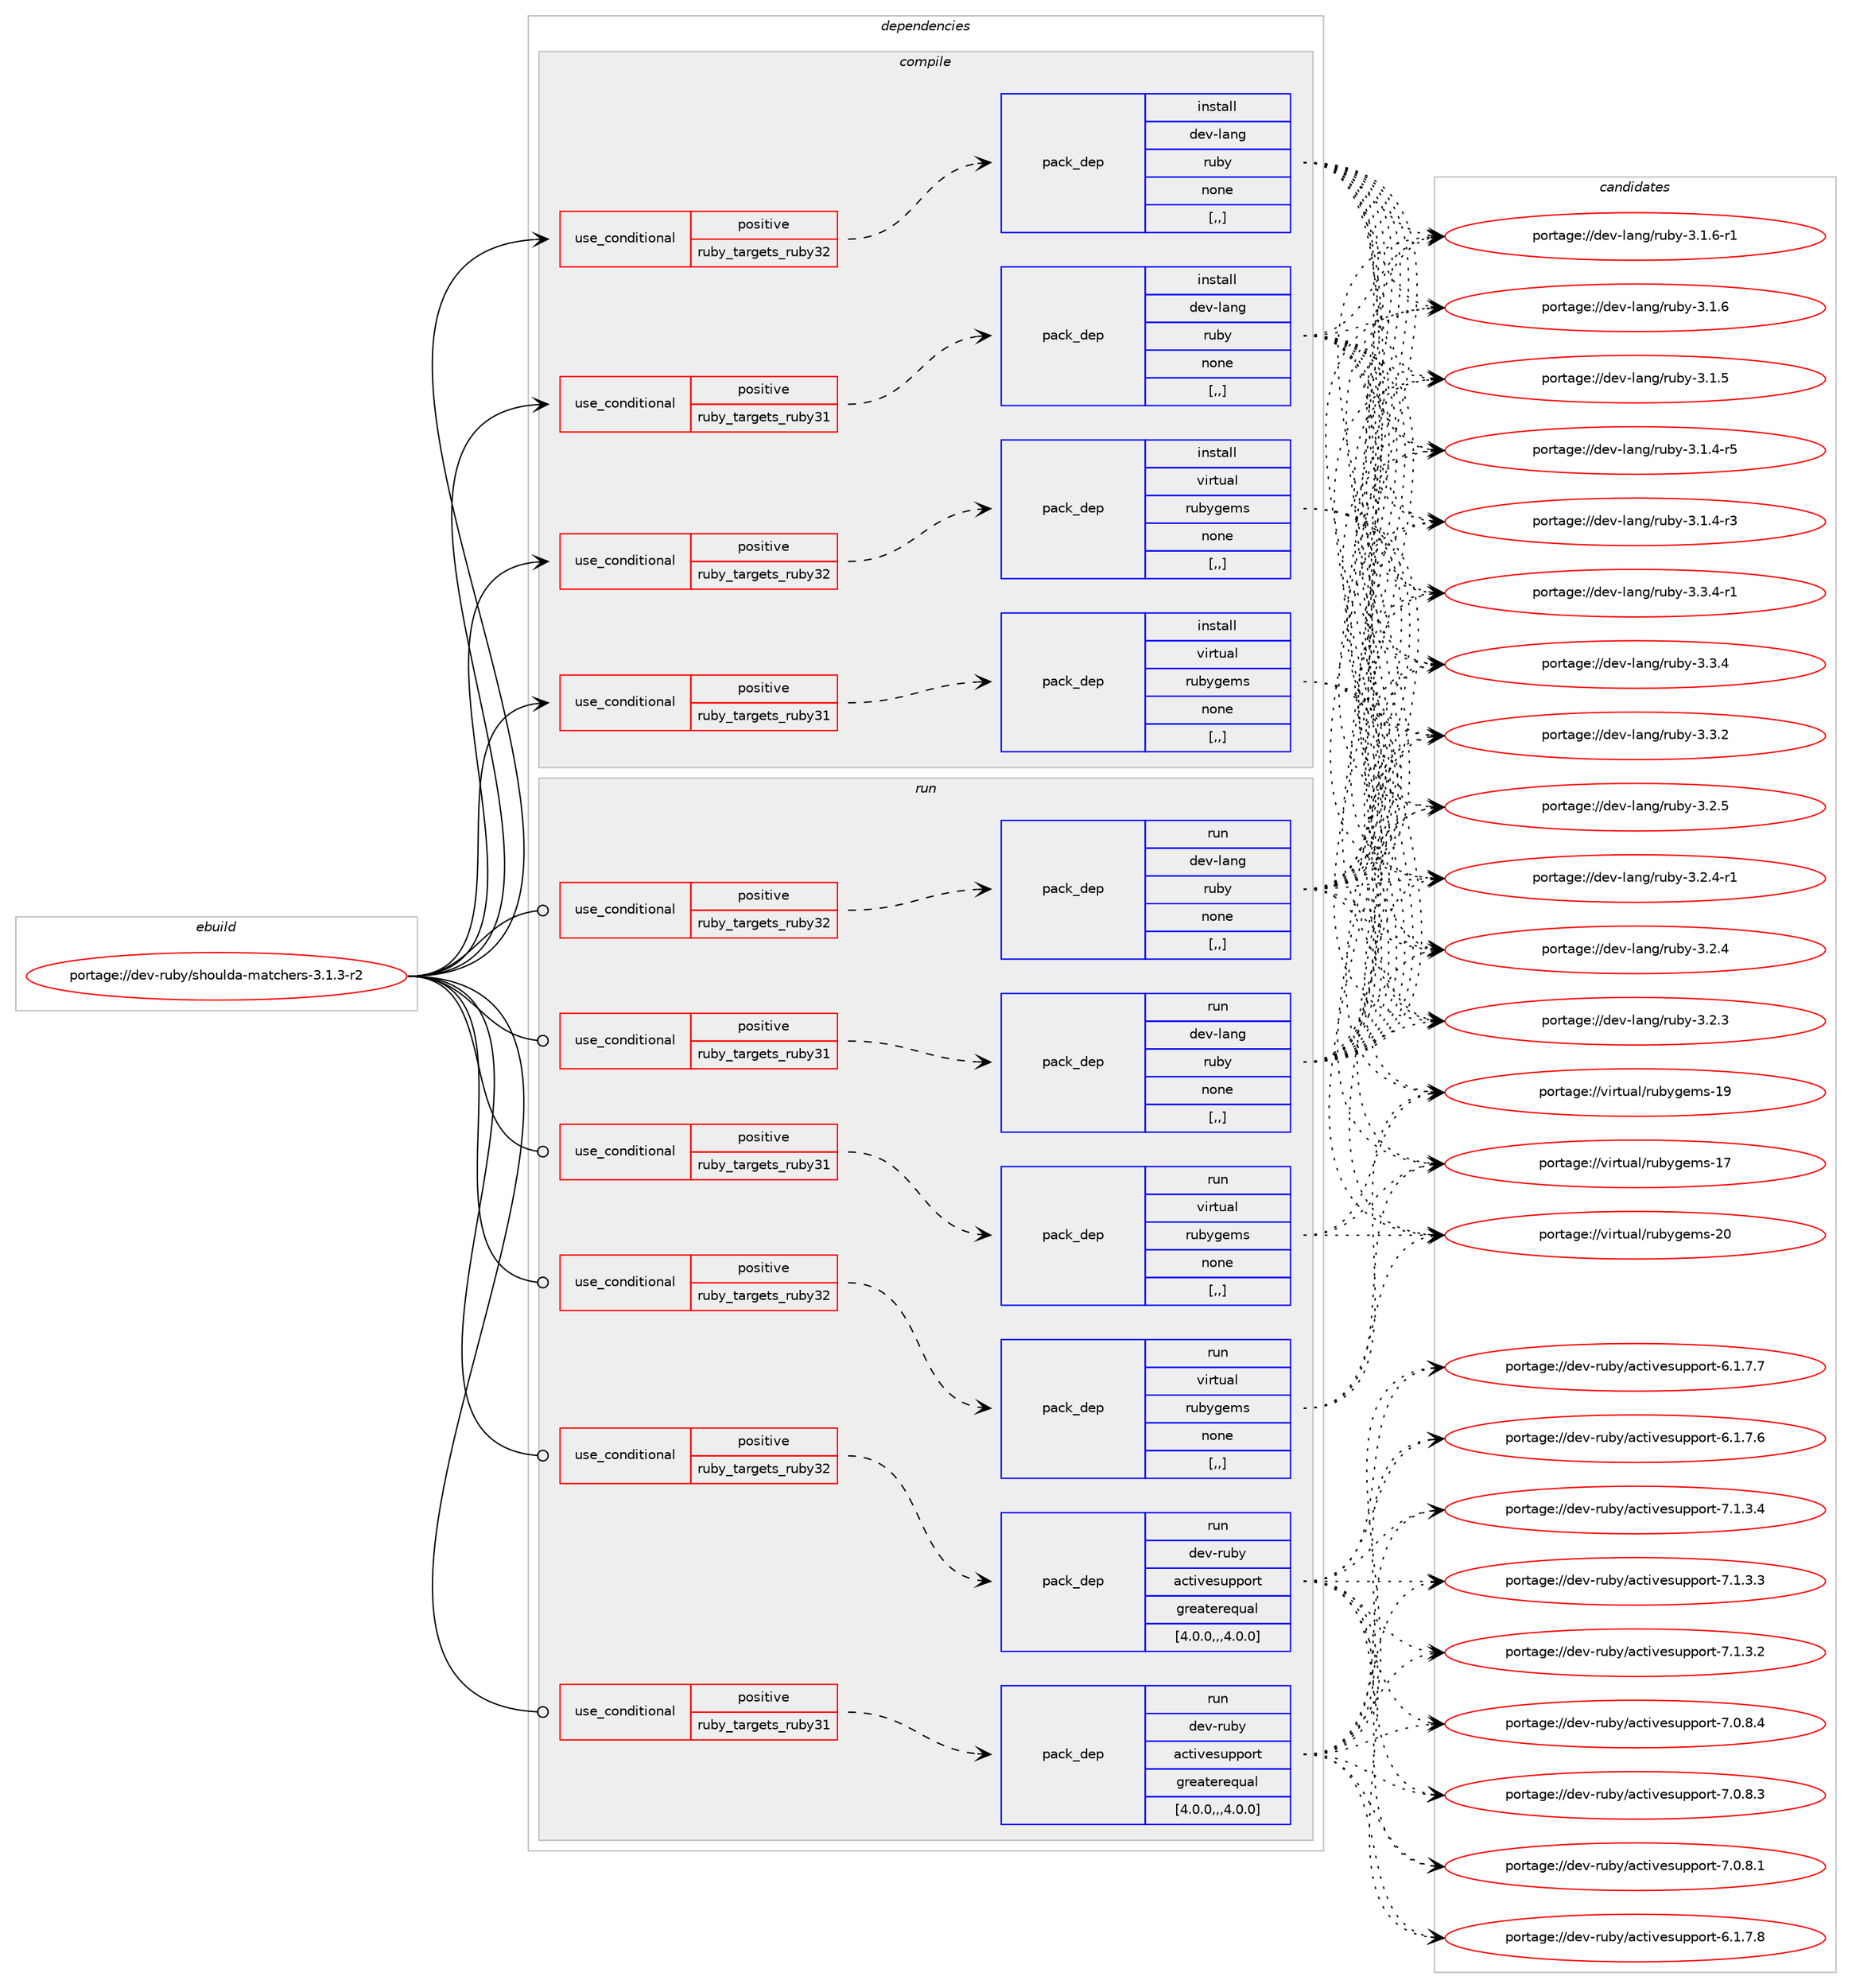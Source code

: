 digraph prolog {

# *************
# Graph options
# *************

newrank=true;
concentrate=true;
compound=true;
graph [rankdir=LR,fontname=Helvetica,fontsize=10,ranksep=1.5];#, ranksep=2.5, nodesep=0.2];
edge  [arrowhead=vee];
node  [fontname=Helvetica,fontsize=10];

# **********
# The ebuild
# **********

subgraph cluster_leftcol {
color=gray;
label=<<i>ebuild</i>>;
id [label="portage://dev-ruby/shoulda-matchers-3.1.3-r2", color=red, width=4, href="../dev-ruby/shoulda-matchers-3.1.3-r2.svg"];
}

# ****************
# The dependencies
# ****************

subgraph cluster_midcol {
color=gray;
label=<<i>dependencies</i>>;
subgraph cluster_compile {
fillcolor="#eeeeee";
style=filled;
label=<<i>compile</i>>;
subgraph cond56594 {
dependency203256 [label=<<TABLE BORDER="0" CELLBORDER="1" CELLSPACING="0" CELLPADDING="4"><TR><TD ROWSPAN="3" CELLPADDING="10">use_conditional</TD></TR><TR><TD>positive</TD></TR><TR><TD>ruby_targets_ruby31</TD></TR></TABLE>>, shape=none, color=red];
subgraph pack145277 {
dependency203257 [label=<<TABLE BORDER="0" CELLBORDER="1" CELLSPACING="0" CELLPADDING="4" WIDTH="220"><TR><TD ROWSPAN="6" CELLPADDING="30">pack_dep</TD></TR><TR><TD WIDTH="110">install</TD></TR><TR><TD>dev-lang</TD></TR><TR><TD>ruby</TD></TR><TR><TD>none</TD></TR><TR><TD>[,,]</TD></TR></TABLE>>, shape=none, color=blue];
}
dependency203256:e -> dependency203257:w [weight=20,style="dashed",arrowhead="vee"];
}
id:e -> dependency203256:w [weight=20,style="solid",arrowhead="vee"];
subgraph cond56595 {
dependency203258 [label=<<TABLE BORDER="0" CELLBORDER="1" CELLSPACING="0" CELLPADDING="4"><TR><TD ROWSPAN="3" CELLPADDING="10">use_conditional</TD></TR><TR><TD>positive</TD></TR><TR><TD>ruby_targets_ruby31</TD></TR></TABLE>>, shape=none, color=red];
subgraph pack145278 {
dependency203259 [label=<<TABLE BORDER="0" CELLBORDER="1" CELLSPACING="0" CELLPADDING="4" WIDTH="220"><TR><TD ROWSPAN="6" CELLPADDING="30">pack_dep</TD></TR><TR><TD WIDTH="110">install</TD></TR><TR><TD>virtual</TD></TR><TR><TD>rubygems</TD></TR><TR><TD>none</TD></TR><TR><TD>[,,]</TD></TR></TABLE>>, shape=none, color=blue];
}
dependency203258:e -> dependency203259:w [weight=20,style="dashed",arrowhead="vee"];
}
id:e -> dependency203258:w [weight=20,style="solid",arrowhead="vee"];
subgraph cond56596 {
dependency203260 [label=<<TABLE BORDER="0" CELLBORDER="1" CELLSPACING="0" CELLPADDING="4"><TR><TD ROWSPAN="3" CELLPADDING="10">use_conditional</TD></TR><TR><TD>positive</TD></TR><TR><TD>ruby_targets_ruby32</TD></TR></TABLE>>, shape=none, color=red];
subgraph pack145279 {
dependency203261 [label=<<TABLE BORDER="0" CELLBORDER="1" CELLSPACING="0" CELLPADDING="4" WIDTH="220"><TR><TD ROWSPAN="6" CELLPADDING="30">pack_dep</TD></TR><TR><TD WIDTH="110">install</TD></TR><TR><TD>dev-lang</TD></TR><TR><TD>ruby</TD></TR><TR><TD>none</TD></TR><TR><TD>[,,]</TD></TR></TABLE>>, shape=none, color=blue];
}
dependency203260:e -> dependency203261:w [weight=20,style="dashed",arrowhead="vee"];
}
id:e -> dependency203260:w [weight=20,style="solid",arrowhead="vee"];
subgraph cond56597 {
dependency203262 [label=<<TABLE BORDER="0" CELLBORDER="1" CELLSPACING="0" CELLPADDING="4"><TR><TD ROWSPAN="3" CELLPADDING="10">use_conditional</TD></TR><TR><TD>positive</TD></TR><TR><TD>ruby_targets_ruby32</TD></TR></TABLE>>, shape=none, color=red];
subgraph pack145280 {
dependency203263 [label=<<TABLE BORDER="0" CELLBORDER="1" CELLSPACING="0" CELLPADDING="4" WIDTH="220"><TR><TD ROWSPAN="6" CELLPADDING="30">pack_dep</TD></TR><TR><TD WIDTH="110">install</TD></TR><TR><TD>virtual</TD></TR><TR><TD>rubygems</TD></TR><TR><TD>none</TD></TR><TR><TD>[,,]</TD></TR></TABLE>>, shape=none, color=blue];
}
dependency203262:e -> dependency203263:w [weight=20,style="dashed",arrowhead="vee"];
}
id:e -> dependency203262:w [weight=20,style="solid",arrowhead="vee"];
}
subgraph cluster_compileandrun {
fillcolor="#eeeeee";
style=filled;
label=<<i>compile and run</i>>;
}
subgraph cluster_run {
fillcolor="#eeeeee";
style=filled;
label=<<i>run</i>>;
subgraph cond56598 {
dependency203264 [label=<<TABLE BORDER="0" CELLBORDER="1" CELLSPACING="0" CELLPADDING="4"><TR><TD ROWSPAN="3" CELLPADDING="10">use_conditional</TD></TR><TR><TD>positive</TD></TR><TR><TD>ruby_targets_ruby31</TD></TR></TABLE>>, shape=none, color=red];
subgraph pack145281 {
dependency203265 [label=<<TABLE BORDER="0" CELLBORDER="1" CELLSPACING="0" CELLPADDING="4" WIDTH="220"><TR><TD ROWSPAN="6" CELLPADDING="30">pack_dep</TD></TR><TR><TD WIDTH="110">run</TD></TR><TR><TD>dev-lang</TD></TR><TR><TD>ruby</TD></TR><TR><TD>none</TD></TR><TR><TD>[,,]</TD></TR></TABLE>>, shape=none, color=blue];
}
dependency203264:e -> dependency203265:w [weight=20,style="dashed",arrowhead="vee"];
}
id:e -> dependency203264:w [weight=20,style="solid",arrowhead="odot"];
subgraph cond56599 {
dependency203266 [label=<<TABLE BORDER="0" CELLBORDER="1" CELLSPACING="0" CELLPADDING="4"><TR><TD ROWSPAN="3" CELLPADDING="10">use_conditional</TD></TR><TR><TD>positive</TD></TR><TR><TD>ruby_targets_ruby31</TD></TR></TABLE>>, shape=none, color=red];
subgraph pack145282 {
dependency203267 [label=<<TABLE BORDER="0" CELLBORDER="1" CELLSPACING="0" CELLPADDING="4" WIDTH="220"><TR><TD ROWSPAN="6" CELLPADDING="30">pack_dep</TD></TR><TR><TD WIDTH="110">run</TD></TR><TR><TD>dev-ruby</TD></TR><TR><TD>activesupport</TD></TR><TR><TD>greaterequal</TD></TR><TR><TD>[4.0.0,,,4.0.0]</TD></TR></TABLE>>, shape=none, color=blue];
}
dependency203266:e -> dependency203267:w [weight=20,style="dashed",arrowhead="vee"];
}
id:e -> dependency203266:w [weight=20,style="solid",arrowhead="odot"];
subgraph cond56600 {
dependency203268 [label=<<TABLE BORDER="0" CELLBORDER="1" CELLSPACING="0" CELLPADDING="4"><TR><TD ROWSPAN="3" CELLPADDING="10">use_conditional</TD></TR><TR><TD>positive</TD></TR><TR><TD>ruby_targets_ruby31</TD></TR></TABLE>>, shape=none, color=red];
subgraph pack145283 {
dependency203269 [label=<<TABLE BORDER="0" CELLBORDER="1" CELLSPACING="0" CELLPADDING="4" WIDTH="220"><TR><TD ROWSPAN="6" CELLPADDING="30">pack_dep</TD></TR><TR><TD WIDTH="110">run</TD></TR><TR><TD>virtual</TD></TR><TR><TD>rubygems</TD></TR><TR><TD>none</TD></TR><TR><TD>[,,]</TD></TR></TABLE>>, shape=none, color=blue];
}
dependency203268:e -> dependency203269:w [weight=20,style="dashed",arrowhead="vee"];
}
id:e -> dependency203268:w [weight=20,style="solid",arrowhead="odot"];
subgraph cond56601 {
dependency203270 [label=<<TABLE BORDER="0" CELLBORDER="1" CELLSPACING="0" CELLPADDING="4"><TR><TD ROWSPAN="3" CELLPADDING="10">use_conditional</TD></TR><TR><TD>positive</TD></TR><TR><TD>ruby_targets_ruby32</TD></TR></TABLE>>, shape=none, color=red];
subgraph pack145284 {
dependency203271 [label=<<TABLE BORDER="0" CELLBORDER="1" CELLSPACING="0" CELLPADDING="4" WIDTH="220"><TR><TD ROWSPAN="6" CELLPADDING="30">pack_dep</TD></TR><TR><TD WIDTH="110">run</TD></TR><TR><TD>dev-lang</TD></TR><TR><TD>ruby</TD></TR><TR><TD>none</TD></TR><TR><TD>[,,]</TD></TR></TABLE>>, shape=none, color=blue];
}
dependency203270:e -> dependency203271:w [weight=20,style="dashed",arrowhead="vee"];
}
id:e -> dependency203270:w [weight=20,style="solid",arrowhead="odot"];
subgraph cond56602 {
dependency203272 [label=<<TABLE BORDER="0" CELLBORDER="1" CELLSPACING="0" CELLPADDING="4"><TR><TD ROWSPAN="3" CELLPADDING="10">use_conditional</TD></TR><TR><TD>positive</TD></TR><TR><TD>ruby_targets_ruby32</TD></TR></TABLE>>, shape=none, color=red];
subgraph pack145285 {
dependency203273 [label=<<TABLE BORDER="0" CELLBORDER="1" CELLSPACING="0" CELLPADDING="4" WIDTH="220"><TR><TD ROWSPAN="6" CELLPADDING="30">pack_dep</TD></TR><TR><TD WIDTH="110">run</TD></TR><TR><TD>dev-ruby</TD></TR><TR><TD>activesupport</TD></TR><TR><TD>greaterequal</TD></TR><TR><TD>[4.0.0,,,4.0.0]</TD></TR></TABLE>>, shape=none, color=blue];
}
dependency203272:e -> dependency203273:w [weight=20,style="dashed",arrowhead="vee"];
}
id:e -> dependency203272:w [weight=20,style="solid",arrowhead="odot"];
subgraph cond56603 {
dependency203274 [label=<<TABLE BORDER="0" CELLBORDER="1" CELLSPACING="0" CELLPADDING="4"><TR><TD ROWSPAN="3" CELLPADDING="10">use_conditional</TD></TR><TR><TD>positive</TD></TR><TR><TD>ruby_targets_ruby32</TD></TR></TABLE>>, shape=none, color=red];
subgraph pack145286 {
dependency203275 [label=<<TABLE BORDER="0" CELLBORDER="1" CELLSPACING="0" CELLPADDING="4" WIDTH="220"><TR><TD ROWSPAN="6" CELLPADDING="30">pack_dep</TD></TR><TR><TD WIDTH="110">run</TD></TR><TR><TD>virtual</TD></TR><TR><TD>rubygems</TD></TR><TR><TD>none</TD></TR><TR><TD>[,,]</TD></TR></TABLE>>, shape=none, color=blue];
}
dependency203274:e -> dependency203275:w [weight=20,style="dashed",arrowhead="vee"];
}
id:e -> dependency203274:w [weight=20,style="solid",arrowhead="odot"];
}
}

# **************
# The candidates
# **************

subgraph cluster_choices {
rank=same;
color=gray;
label=<<i>candidates</i>>;

subgraph choice145277 {
color=black;
nodesep=1;
choice100101118451089711010347114117981214551465146524511449 [label="portage://dev-lang/ruby-3.3.4-r1", color=red, width=4,href="../dev-lang/ruby-3.3.4-r1.svg"];
choice10010111845108971101034711411798121455146514652 [label="portage://dev-lang/ruby-3.3.4", color=red, width=4,href="../dev-lang/ruby-3.3.4.svg"];
choice10010111845108971101034711411798121455146514650 [label="portage://dev-lang/ruby-3.3.2", color=red, width=4,href="../dev-lang/ruby-3.3.2.svg"];
choice10010111845108971101034711411798121455146504653 [label="portage://dev-lang/ruby-3.2.5", color=red, width=4,href="../dev-lang/ruby-3.2.5.svg"];
choice100101118451089711010347114117981214551465046524511449 [label="portage://dev-lang/ruby-3.2.4-r1", color=red, width=4,href="../dev-lang/ruby-3.2.4-r1.svg"];
choice10010111845108971101034711411798121455146504652 [label="portage://dev-lang/ruby-3.2.4", color=red, width=4,href="../dev-lang/ruby-3.2.4.svg"];
choice10010111845108971101034711411798121455146504651 [label="portage://dev-lang/ruby-3.2.3", color=red, width=4,href="../dev-lang/ruby-3.2.3.svg"];
choice100101118451089711010347114117981214551464946544511449 [label="portage://dev-lang/ruby-3.1.6-r1", color=red, width=4,href="../dev-lang/ruby-3.1.6-r1.svg"];
choice10010111845108971101034711411798121455146494654 [label="portage://dev-lang/ruby-3.1.6", color=red, width=4,href="../dev-lang/ruby-3.1.6.svg"];
choice10010111845108971101034711411798121455146494653 [label="portage://dev-lang/ruby-3.1.5", color=red, width=4,href="../dev-lang/ruby-3.1.5.svg"];
choice100101118451089711010347114117981214551464946524511453 [label="portage://dev-lang/ruby-3.1.4-r5", color=red, width=4,href="../dev-lang/ruby-3.1.4-r5.svg"];
choice100101118451089711010347114117981214551464946524511451 [label="portage://dev-lang/ruby-3.1.4-r3", color=red, width=4,href="../dev-lang/ruby-3.1.4-r3.svg"];
dependency203257:e -> choice100101118451089711010347114117981214551465146524511449:w [style=dotted,weight="100"];
dependency203257:e -> choice10010111845108971101034711411798121455146514652:w [style=dotted,weight="100"];
dependency203257:e -> choice10010111845108971101034711411798121455146514650:w [style=dotted,weight="100"];
dependency203257:e -> choice10010111845108971101034711411798121455146504653:w [style=dotted,weight="100"];
dependency203257:e -> choice100101118451089711010347114117981214551465046524511449:w [style=dotted,weight="100"];
dependency203257:e -> choice10010111845108971101034711411798121455146504652:w [style=dotted,weight="100"];
dependency203257:e -> choice10010111845108971101034711411798121455146504651:w [style=dotted,weight="100"];
dependency203257:e -> choice100101118451089711010347114117981214551464946544511449:w [style=dotted,weight="100"];
dependency203257:e -> choice10010111845108971101034711411798121455146494654:w [style=dotted,weight="100"];
dependency203257:e -> choice10010111845108971101034711411798121455146494653:w [style=dotted,weight="100"];
dependency203257:e -> choice100101118451089711010347114117981214551464946524511453:w [style=dotted,weight="100"];
dependency203257:e -> choice100101118451089711010347114117981214551464946524511451:w [style=dotted,weight="100"];
}
subgraph choice145278 {
color=black;
nodesep=1;
choice118105114116117971084711411798121103101109115455048 [label="portage://virtual/rubygems-20", color=red, width=4,href="../virtual/rubygems-20.svg"];
choice118105114116117971084711411798121103101109115454957 [label="portage://virtual/rubygems-19", color=red, width=4,href="../virtual/rubygems-19.svg"];
choice118105114116117971084711411798121103101109115454955 [label="portage://virtual/rubygems-17", color=red, width=4,href="../virtual/rubygems-17.svg"];
dependency203259:e -> choice118105114116117971084711411798121103101109115455048:w [style=dotted,weight="100"];
dependency203259:e -> choice118105114116117971084711411798121103101109115454957:w [style=dotted,weight="100"];
dependency203259:e -> choice118105114116117971084711411798121103101109115454955:w [style=dotted,weight="100"];
}
subgraph choice145279 {
color=black;
nodesep=1;
choice100101118451089711010347114117981214551465146524511449 [label="portage://dev-lang/ruby-3.3.4-r1", color=red, width=4,href="../dev-lang/ruby-3.3.4-r1.svg"];
choice10010111845108971101034711411798121455146514652 [label="portage://dev-lang/ruby-3.3.4", color=red, width=4,href="../dev-lang/ruby-3.3.4.svg"];
choice10010111845108971101034711411798121455146514650 [label="portage://dev-lang/ruby-3.3.2", color=red, width=4,href="../dev-lang/ruby-3.3.2.svg"];
choice10010111845108971101034711411798121455146504653 [label="portage://dev-lang/ruby-3.2.5", color=red, width=4,href="../dev-lang/ruby-3.2.5.svg"];
choice100101118451089711010347114117981214551465046524511449 [label="portage://dev-lang/ruby-3.2.4-r1", color=red, width=4,href="../dev-lang/ruby-3.2.4-r1.svg"];
choice10010111845108971101034711411798121455146504652 [label="portage://dev-lang/ruby-3.2.4", color=red, width=4,href="../dev-lang/ruby-3.2.4.svg"];
choice10010111845108971101034711411798121455146504651 [label="portage://dev-lang/ruby-3.2.3", color=red, width=4,href="../dev-lang/ruby-3.2.3.svg"];
choice100101118451089711010347114117981214551464946544511449 [label="portage://dev-lang/ruby-3.1.6-r1", color=red, width=4,href="../dev-lang/ruby-3.1.6-r1.svg"];
choice10010111845108971101034711411798121455146494654 [label="portage://dev-lang/ruby-3.1.6", color=red, width=4,href="../dev-lang/ruby-3.1.6.svg"];
choice10010111845108971101034711411798121455146494653 [label="portage://dev-lang/ruby-3.1.5", color=red, width=4,href="../dev-lang/ruby-3.1.5.svg"];
choice100101118451089711010347114117981214551464946524511453 [label="portage://dev-lang/ruby-3.1.4-r5", color=red, width=4,href="../dev-lang/ruby-3.1.4-r5.svg"];
choice100101118451089711010347114117981214551464946524511451 [label="portage://dev-lang/ruby-3.1.4-r3", color=red, width=4,href="../dev-lang/ruby-3.1.4-r3.svg"];
dependency203261:e -> choice100101118451089711010347114117981214551465146524511449:w [style=dotted,weight="100"];
dependency203261:e -> choice10010111845108971101034711411798121455146514652:w [style=dotted,weight="100"];
dependency203261:e -> choice10010111845108971101034711411798121455146514650:w [style=dotted,weight="100"];
dependency203261:e -> choice10010111845108971101034711411798121455146504653:w [style=dotted,weight="100"];
dependency203261:e -> choice100101118451089711010347114117981214551465046524511449:w [style=dotted,weight="100"];
dependency203261:e -> choice10010111845108971101034711411798121455146504652:w [style=dotted,weight="100"];
dependency203261:e -> choice10010111845108971101034711411798121455146504651:w [style=dotted,weight="100"];
dependency203261:e -> choice100101118451089711010347114117981214551464946544511449:w [style=dotted,weight="100"];
dependency203261:e -> choice10010111845108971101034711411798121455146494654:w [style=dotted,weight="100"];
dependency203261:e -> choice10010111845108971101034711411798121455146494653:w [style=dotted,weight="100"];
dependency203261:e -> choice100101118451089711010347114117981214551464946524511453:w [style=dotted,weight="100"];
dependency203261:e -> choice100101118451089711010347114117981214551464946524511451:w [style=dotted,weight="100"];
}
subgraph choice145280 {
color=black;
nodesep=1;
choice118105114116117971084711411798121103101109115455048 [label="portage://virtual/rubygems-20", color=red, width=4,href="../virtual/rubygems-20.svg"];
choice118105114116117971084711411798121103101109115454957 [label="portage://virtual/rubygems-19", color=red, width=4,href="../virtual/rubygems-19.svg"];
choice118105114116117971084711411798121103101109115454955 [label="portage://virtual/rubygems-17", color=red, width=4,href="../virtual/rubygems-17.svg"];
dependency203263:e -> choice118105114116117971084711411798121103101109115455048:w [style=dotted,weight="100"];
dependency203263:e -> choice118105114116117971084711411798121103101109115454957:w [style=dotted,weight="100"];
dependency203263:e -> choice118105114116117971084711411798121103101109115454955:w [style=dotted,weight="100"];
}
subgraph choice145281 {
color=black;
nodesep=1;
choice100101118451089711010347114117981214551465146524511449 [label="portage://dev-lang/ruby-3.3.4-r1", color=red, width=4,href="../dev-lang/ruby-3.3.4-r1.svg"];
choice10010111845108971101034711411798121455146514652 [label="portage://dev-lang/ruby-3.3.4", color=red, width=4,href="../dev-lang/ruby-3.3.4.svg"];
choice10010111845108971101034711411798121455146514650 [label="portage://dev-lang/ruby-3.3.2", color=red, width=4,href="../dev-lang/ruby-3.3.2.svg"];
choice10010111845108971101034711411798121455146504653 [label="portage://dev-lang/ruby-3.2.5", color=red, width=4,href="../dev-lang/ruby-3.2.5.svg"];
choice100101118451089711010347114117981214551465046524511449 [label="portage://dev-lang/ruby-3.2.4-r1", color=red, width=4,href="../dev-lang/ruby-3.2.4-r1.svg"];
choice10010111845108971101034711411798121455146504652 [label="portage://dev-lang/ruby-3.2.4", color=red, width=4,href="../dev-lang/ruby-3.2.4.svg"];
choice10010111845108971101034711411798121455146504651 [label="portage://dev-lang/ruby-3.2.3", color=red, width=4,href="../dev-lang/ruby-3.2.3.svg"];
choice100101118451089711010347114117981214551464946544511449 [label="portage://dev-lang/ruby-3.1.6-r1", color=red, width=4,href="../dev-lang/ruby-3.1.6-r1.svg"];
choice10010111845108971101034711411798121455146494654 [label="portage://dev-lang/ruby-3.1.6", color=red, width=4,href="../dev-lang/ruby-3.1.6.svg"];
choice10010111845108971101034711411798121455146494653 [label="portage://dev-lang/ruby-3.1.5", color=red, width=4,href="../dev-lang/ruby-3.1.5.svg"];
choice100101118451089711010347114117981214551464946524511453 [label="portage://dev-lang/ruby-3.1.4-r5", color=red, width=4,href="../dev-lang/ruby-3.1.4-r5.svg"];
choice100101118451089711010347114117981214551464946524511451 [label="portage://dev-lang/ruby-3.1.4-r3", color=red, width=4,href="../dev-lang/ruby-3.1.4-r3.svg"];
dependency203265:e -> choice100101118451089711010347114117981214551465146524511449:w [style=dotted,weight="100"];
dependency203265:e -> choice10010111845108971101034711411798121455146514652:w [style=dotted,weight="100"];
dependency203265:e -> choice10010111845108971101034711411798121455146514650:w [style=dotted,weight="100"];
dependency203265:e -> choice10010111845108971101034711411798121455146504653:w [style=dotted,weight="100"];
dependency203265:e -> choice100101118451089711010347114117981214551465046524511449:w [style=dotted,weight="100"];
dependency203265:e -> choice10010111845108971101034711411798121455146504652:w [style=dotted,weight="100"];
dependency203265:e -> choice10010111845108971101034711411798121455146504651:w [style=dotted,weight="100"];
dependency203265:e -> choice100101118451089711010347114117981214551464946544511449:w [style=dotted,weight="100"];
dependency203265:e -> choice10010111845108971101034711411798121455146494654:w [style=dotted,weight="100"];
dependency203265:e -> choice10010111845108971101034711411798121455146494653:w [style=dotted,weight="100"];
dependency203265:e -> choice100101118451089711010347114117981214551464946524511453:w [style=dotted,weight="100"];
dependency203265:e -> choice100101118451089711010347114117981214551464946524511451:w [style=dotted,weight="100"];
}
subgraph choice145282 {
color=black;
nodesep=1;
choice10010111845114117981214797991161051181011151171121121111141164555464946514652 [label="portage://dev-ruby/activesupport-7.1.3.4", color=red, width=4,href="../dev-ruby/activesupport-7.1.3.4.svg"];
choice10010111845114117981214797991161051181011151171121121111141164555464946514651 [label="portage://dev-ruby/activesupport-7.1.3.3", color=red, width=4,href="../dev-ruby/activesupport-7.1.3.3.svg"];
choice10010111845114117981214797991161051181011151171121121111141164555464946514650 [label="portage://dev-ruby/activesupport-7.1.3.2", color=red, width=4,href="../dev-ruby/activesupport-7.1.3.2.svg"];
choice10010111845114117981214797991161051181011151171121121111141164555464846564652 [label="portage://dev-ruby/activesupport-7.0.8.4", color=red, width=4,href="../dev-ruby/activesupport-7.0.8.4.svg"];
choice10010111845114117981214797991161051181011151171121121111141164555464846564651 [label="portage://dev-ruby/activesupport-7.0.8.3", color=red, width=4,href="../dev-ruby/activesupport-7.0.8.3.svg"];
choice10010111845114117981214797991161051181011151171121121111141164555464846564649 [label="portage://dev-ruby/activesupport-7.0.8.1", color=red, width=4,href="../dev-ruby/activesupport-7.0.8.1.svg"];
choice10010111845114117981214797991161051181011151171121121111141164554464946554656 [label="portage://dev-ruby/activesupport-6.1.7.8", color=red, width=4,href="../dev-ruby/activesupport-6.1.7.8.svg"];
choice10010111845114117981214797991161051181011151171121121111141164554464946554655 [label="portage://dev-ruby/activesupport-6.1.7.7", color=red, width=4,href="../dev-ruby/activesupport-6.1.7.7.svg"];
choice10010111845114117981214797991161051181011151171121121111141164554464946554654 [label="portage://dev-ruby/activesupport-6.1.7.6", color=red, width=4,href="../dev-ruby/activesupport-6.1.7.6.svg"];
dependency203267:e -> choice10010111845114117981214797991161051181011151171121121111141164555464946514652:w [style=dotted,weight="100"];
dependency203267:e -> choice10010111845114117981214797991161051181011151171121121111141164555464946514651:w [style=dotted,weight="100"];
dependency203267:e -> choice10010111845114117981214797991161051181011151171121121111141164555464946514650:w [style=dotted,weight="100"];
dependency203267:e -> choice10010111845114117981214797991161051181011151171121121111141164555464846564652:w [style=dotted,weight="100"];
dependency203267:e -> choice10010111845114117981214797991161051181011151171121121111141164555464846564651:w [style=dotted,weight="100"];
dependency203267:e -> choice10010111845114117981214797991161051181011151171121121111141164555464846564649:w [style=dotted,weight="100"];
dependency203267:e -> choice10010111845114117981214797991161051181011151171121121111141164554464946554656:w [style=dotted,weight="100"];
dependency203267:e -> choice10010111845114117981214797991161051181011151171121121111141164554464946554655:w [style=dotted,weight="100"];
dependency203267:e -> choice10010111845114117981214797991161051181011151171121121111141164554464946554654:w [style=dotted,weight="100"];
}
subgraph choice145283 {
color=black;
nodesep=1;
choice118105114116117971084711411798121103101109115455048 [label="portage://virtual/rubygems-20", color=red, width=4,href="../virtual/rubygems-20.svg"];
choice118105114116117971084711411798121103101109115454957 [label="portage://virtual/rubygems-19", color=red, width=4,href="../virtual/rubygems-19.svg"];
choice118105114116117971084711411798121103101109115454955 [label="portage://virtual/rubygems-17", color=red, width=4,href="../virtual/rubygems-17.svg"];
dependency203269:e -> choice118105114116117971084711411798121103101109115455048:w [style=dotted,weight="100"];
dependency203269:e -> choice118105114116117971084711411798121103101109115454957:w [style=dotted,weight="100"];
dependency203269:e -> choice118105114116117971084711411798121103101109115454955:w [style=dotted,weight="100"];
}
subgraph choice145284 {
color=black;
nodesep=1;
choice100101118451089711010347114117981214551465146524511449 [label="portage://dev-lang/ruby-3.3.4-r1", color=red, width=4,href="../dev-lang/ruby-3.3.4-r1.svg"];
choice10010111845108971101034711411798121455146514652 [label="portage://dev-lang/ruby-3.3.4", color=red, width=4,href="../dev-lang/ruby-3.3.4.svg"];
choice10010111845108971101034711411798121455146514650 [label="portage://dev-lang/ruby-3.3.2", color=red, width=4,href="../dev-lang/ruby-3.3.2.svg"];
choice10010111845108971101034711411798121455146504653 [label="portage://dev-lang/ruby-3.2.5", color=red, width=4,href="../dev-lang/ruby-3.2.5.svg"];
choice100101118451089711010347114117981214551465046524511449 [label="portage://dev-lang/ruby-3.2.4-r1", color=red, width=4,href="../dev-lang/ruby-3.2.4-r1.svg"];
choice10010111845108971101034711411798121455146504652 [label="portage://dev-lang/ruby-3.2.4", color=red, width=4,href="../dev-lang/ruby-3.2.4.svg"];
choice10010111845108971101034711411798121455146504651 [label="portage://dev-lang/ruby-3.2.3", color=red, width=4,href="../dev-lang/ruby-3.2.3.svg"];
choice100101118451089711010347114117981214551464946544511449 [label="portage://dev-lang/ruby-3.1.6-r1", color=red, width=4,href="../dev-lang/ruby-3.1.6-r1.svg"];
choice10010111845108971101034711411798121455146494654 [label="portage://dev-lang/ruby-3.1.6", color=red, width=4,href="../dev-lang/ruby-3.1.6.svg"];
choice10010111845108971101034711411798121455146494653 [label="portage://dev-lang/ruby-3.1.5", color=red, width=4,href="../dev-lang/ruby-3.1.5.svg"];
choice100101118451089711010347114117981214551464946524511453 [label="portage://dev-lang/ruby-3.1.4-r5", color=red, width=4,href="../dev-lang/ruby-3.1.4-r5.svg"];
choice100101118451089711010347114117981214551464946524511451 [label="portage://dev-lang/ruby-3.1.4-r3", color=red, width=4,href="../dev-lang/ruby-3.1.4-r3.svg"];
dependency203271:e -> choice100101118451089711010347114117981214551465146524511449:w [style=dotted,weight="100"];
dependency203271:e -> choice10010111845108971101034711411798121455146514652:w [style=dotted,weight="100"];
dependency203271:e -> choice10010111845108971101034711411798121455146514650:w [style=dotted,weight="100"];
dependency203271:e -> choice10010111845108971101034711411798121455146504653:w [style=dotted,weight="100"];
dependency203271:e -> choice100101118451089711010347114117981214551465046524511449:w [style=dotted,weight="100"];
dependency203271:e -> choice10010111845108971101034711411798121455146504652:w [style=dotted,weight="100"];
dependency203271:e -> choice10010111845108971101034711411798121455146504651:w [style=dotted,weight="100"];
dependency203271:e -> choice100101118451089711010347114117981214551464946544511449:w [style=dotted,weight="100"];
dependency203271:e -> choice10010111845108971101034711411798121455146494654:w [style=dotted,weight="100"];
dependency203271:e -> choice10010111845108971101034711411798121455146494653:w [style=dotted,weight="100"];
dependency203271:e -> choice100101118451089711010347114117981214551464946524511453:w [style=dotted,weight="100"];
dependency203271:e -> choice100101118451089711010347114117981214551464946524511451:w [style=dotted,weight="100"];
}
subgraph choice145285 {
color=black;
nodesep=1;
choice10010111845114117981214797991161051181011151171121121111141164555464946514652 [label="portage://dev-ruby/activesupport-7.1.3.4", color=red, width=4,href="../dev-ruby/activesupport-7.1.3.4.svg"];
choice10010111845114117981214797991161051181011151171121121111141164555464946514651 [label="portage://dev-ruby/activesupport-7.1.3.3", color=red, width=4,href="../dev-ruby/activesupport-7.1.3.3.svg"];
choice10010111845114117981214797991161051181011151171121121111141164555464946514650 [label="portage://dev-ruby/activesupport-7.1.3.2", color=red, width=4,href="../dev-ruby/activesupport-7.1.3.2.svg"];
choice10010111845114117981214797991161051181011151171121121111141164555464846564652 [label="portage://dev-ruby/activesupport-7.0.8.4", color=red, width=4,href="../dev-ruby/activesupport-7.0.8.4.svg"];
choice10010111845114117981214797991161051181011151171121121111141164555464846564651 [label="portage://dev-ruby/activesupport-7.0.8.3", color=red, width=4,href="../dev-ruby/activesupport-7.0.8.3.svg"];
choice10010111845114117981214797991161051181011151171121121111141164555464846564649 [label="portage://dev-ruby/activesupport-7.0.8.1", color=red, width=4,href="../dev-ruby/activesupport-7.0.8.1.svg"];
choice10010111845114117981214797991161051181011151171121121111141164554464946554656 [label="portage://dev-ruby/activesupport-6.1.7.8", color=red, width=4,href="../dev-ruby/activesupport-6.1.7.8.svg"];
choice10010111845114117981214797991161051181011151171121121111141164554464946554655 [label="portage://dev-ruby/activesupport-6.1.7.7", color=red, width=4,href="../dev-ruby/activesupport-6.1.7.7.svg"];
choice10010111845114117981214797991161051181011151171121121111141164554464946554654 [label="portage://dev-ruby/activesupport-6.1.7.6", color=red, width=4,href="../dev-ruby/activesupport-6.1.7.6.svg"];
dependency203273:e -> choice10010111845114117981214797991161051181011151171121121111141164555464946514652:w [style=dotted,weight="100"];
dependency203273:e -> choice10010111845114117981214797991161051181011151171121121111141164555464946514651:w [style=dotted,weight="100"];
dependency203273:e -> choice10010111845114117981214797991161051181011151171121121111141164555464946514650:w [style=dotted,weight="100"];
dependency203273:e -> choice10010111845114117981214797991161051181011151171121121111141164555464846564652:w [style=dotted,weight="100"];
dependency203273:e -> choice10010111845114117981214797991161051181011151171121121111141164555464846564651:w [style=dotted,weight="100"];
dependency203273:e -> choice10010111845114117981214797991161051181011151171121121111141164555464846564649:w [style=dotted,weight="100"];
dependency203273:e -> choice10010111845114117981214797991161051181011151171121121111141164554464946554656:w [style=dotted,weight="100"];
dependency203273:e -> choice10010111845114117981214797991161051181011151171121121111141164554464946554655:w [style=dotted,weight="100"];
dependency203273:e -> choice10010111845114117981214797991161051181011151171121121111141164554464946554654:w [style=dotted,weight="100"];
}
subgraph choice145286 {
color=black;
nodesep=1;
choice118105114116117971084711411798121103101109115455048 [label="portage://virtual/rubygems-20", color=red, width=4,href="../virtual/rubygems-20.svg"];
choice118105114116117971084711411798121103101109115454957 [label="portage://virtual/rubygems-19", color=red, width=4,href="../virtual/rubygems-19.svg"];
choice118105114116117971084711411798121103101109115454955 [label="portage://virtual/rubygems-17", color=red, width=4,href="../virtual/rubygems-17.svg"];
dependency203275:e -> choice118105114116117971084711411798121103101109115455048:w [style=dotted,weight="100"];
dependency203275:e -> choice118105114116117971084711411798121103101109115454957:w [style=dotted,weight="100"];
dependency203275:e -> choice118105114116117971084711411798121103101109115454955:w [style=dotted,weight="100"];
}
}

}
